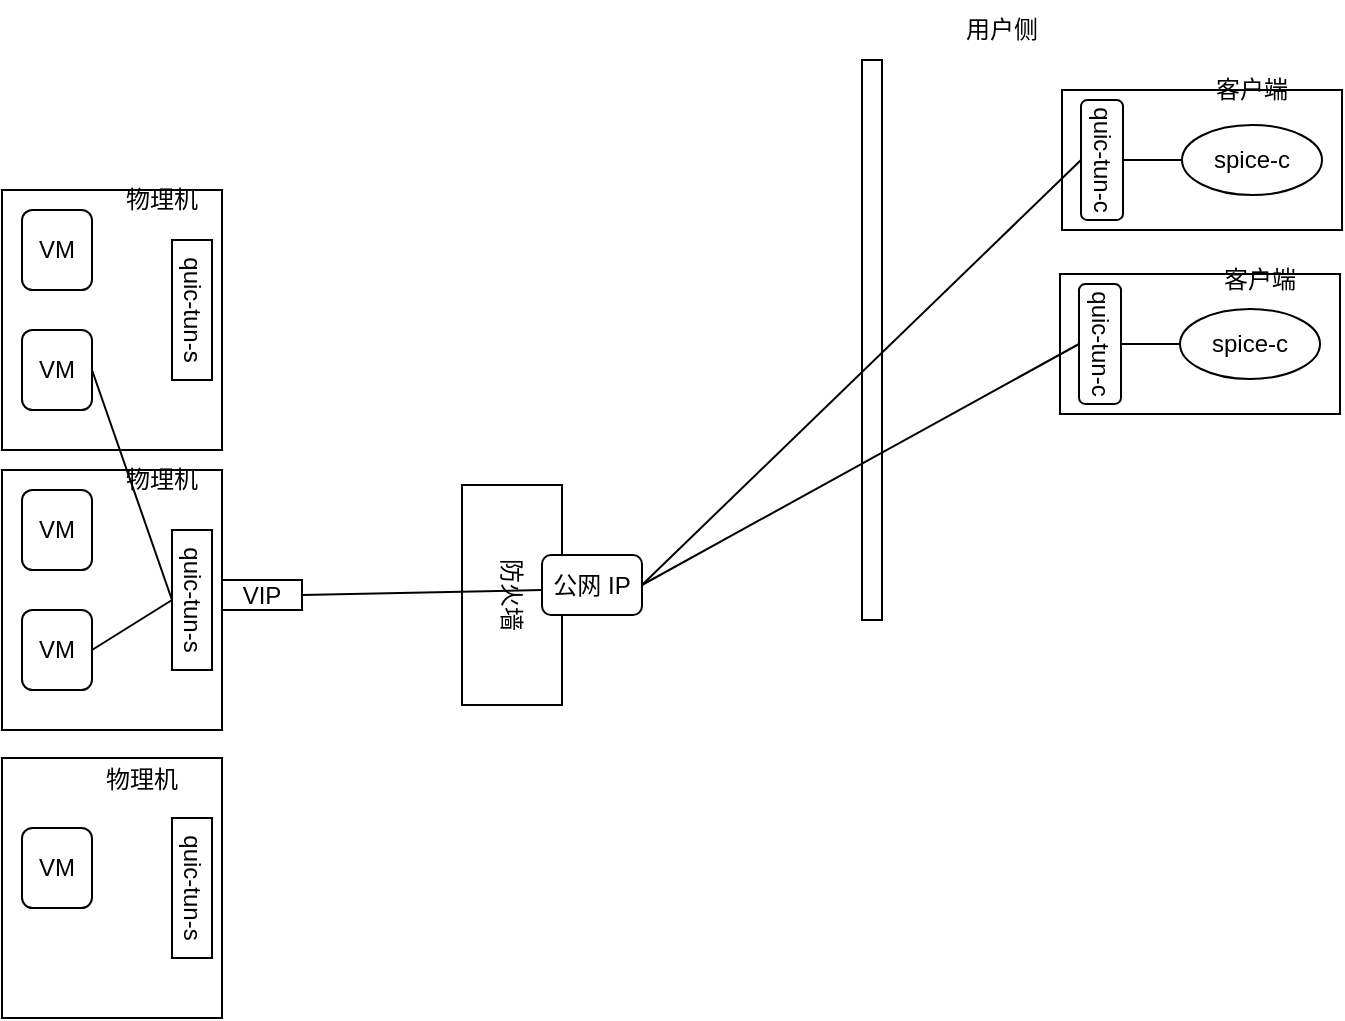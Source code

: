 <mxfile version="21.5.2" type="github">
  <diagram name="Page-1" id="JZUm-8W_nlezcvlctnXq">
    <mxGraphModel dx="1434" dy="758" grid="1" gridSize="10" guides="1" tooltips="1" connect="1" arrows="1" fold="1" page="1" pageScale="1" pageWidth="850" pageHeight="1100" math="0" shadow="0">
      <root>
        <mxCell id="0" />
        <mxCell id="1" parent="0" />
        <mxCell id="c8TCRpB6_YxdSEITYMCE-2" value="" style="rounded=0;whiteSpace=wrap;html=1;" vertex="1" parent="1">
          <mxGeometry x="110" y="120" width="110" height="130" as="geometry" />
        </mxCell>
        <mxCell id="c8TCRpB6_YxdSEITYMCE-3" value="" style="rounded=0;whiteSpace=wrap;html=1;" vertex="1" parent="1">
          <mxGeometry x="110" y="260" width="110" height="130" as="geometry" />
        </mxCell>
        <mxCell id="c8TCRpB6_YxdSEITYMCE-4" value="" style="rounded=0;whiteSpace=wrap;html=1;" vertex="1" parent="1">
          <mxGeometry x="110" y="404" width="110" height="130" as="geometry" />
        </mxCell>
        <mxCell id="c8TCRpB6_YxdSEITYMCE-5" value="quic-tun-s" style="rounded=0;whiteSpace=wrap;html=1;rotation=90;" vertex="1" parent="1">
          <mxGeometry x="170" y="459" width="70" height="20" as="geometry" />
        </mxCell>
        <mxCell id="c8TCRpB6_YxdSEITYMCE-6" value="quic-tun-s" style="rounded=0;whiteSpace=wrap;html=1;rotation=90;" vertex="1" parent="1">
          <mxGeometry x="170" y="315" width="70" height="20" as="geometry" />
        </mxCell>
        <mxCell id="c8TCRpB6_YxdSEITYMCE-7" value="quic-tun-s" style="rounded=0;whiteSpace=wrap;html=1;rotation=90;" vertex="1" parent="1">
          <mxGeometry x="170" y="170" width="70" height="20" as="geometry" />
        </mxCell>
        <mxCell id="c8TCRpB6_YxdSEITYMCE-8" value="VIP" style="rounded=0;whiteSpace=wrap;html=1;" vertex="1" parent="1">
          <mxGeometry x="220" y="315" width="40" height="15" as="geometry" />
        </mxCell>
        <mxCell id="c8TCRpB6_YxdSEITYMCE-16" value="VM" style="rounded=1;whiteSpace=wrap;html=1;" vertex="1" parent="1">
          <mxGeometry x="120" y="439" width="35" height="40" as="geometry" />
        </mxCell>
        <mxCell id="c8TCRpB6_YxdSEITYMCE-17" value="VM" style="rounded=1;whiteSpace=wrap;html=1;" vertex="1" parent="1">
          <mxGeometry x="120" y="330" width="35" height="40" as="geometry" />
        </mxCell>
        <mxCell id="c8TCRpB6_YxdSEITYMCE-18" value="VM" style="rounded=1;whiteSpace=wrap;html=1;" vertex="1" parent="1">
          <mxGeometry x="120" y="270" width="35" height="40" as="geometry" />
        </mxCell>
        <mxCell id="c8TCRpB6_YxdSEITYMCE-19" value="VM" style="rounded=1;whiteSpace=wrap;html=1;" vertex="1" parent="1">
          <mxGeometry x="120" y="190" width="35" height="40" as="geometry" />
        </mxCell>
        <mxCell id="c8TCRpB6_YxdSEITYMCE-20" value="VM" style="rounded=1;whiteSpace=wrap;html=1;" vertex="1" parent="1">
          <mxGeometry x="120" y="130" width="35" height="40" as="geometry" />
        </mxCell>
        <mxCell id="c8TCRpB6_YxdSEITYMCE-21" value="防火墙" style="rounded=0;whiteSpace=wrap;html=1;rotation=90;" vertex="1" parent="1">
          <mxGeometry x="310" y="297.5" width="110" height="50" as="geometry" />
        </mxCell>
        <mxCell id="c8TCRpB6_YxdSEITYMCE-23" value="公网 IP" style="rounded=1;whiteSpace=wrap;html=1;" vertex="1" parent="1">
          <mxGeometry x="380" y="302.5" width="50" height="30" as="geometry" />
        </mxCell>
        <mxCell id="c8TCRpB6_YxdSEITYMCE-24" value="" style="rounded=0;whiteSpace=wrap;html=1;" vertex="1" parent="1">
          <mxGeometry x="540" y="55" width="10" height="280" as="geometry" />
        </mxCell>
        <mxCell id="c8TCRpB6_YxdSEITYMCE-26" value="" style="rounded=0;whiteSpace=wrap;html=1;" vertex="1" parent="1">
          <mxGeometry x="640" y="70" width="140" height="70" as="geometry" />
        </mxCell>
        <mxCell id="c8TCRpB6_YxdSEITYMCE-27" value="quic-tun-c" style="rounded=1;whiteSpace=wrap;html=1;rotation=90;" vertex="1" parent="1">
          <mxGeometry x="630" y="94.5" width="60" height="21" as="geometry" />
        </mxCell>
        <mxCell id="c8TCRpB6_YxdSEITYMCE-28" value="spice-c" style="ellipse;whiteSpace=wrap;html=1;" vertex="1" parent="1">
          <mxGeometry x="700" y="87.5" width="70" height="35" as="geometry" />
        </mxCell>
        <mxCell id="c8TCRpB6_YxdSEITYMCE-29" value="" style="endArrow=none;html=1;rounded=0;exitX=0.5;exitY=0;exitDx=0;exitDy=0;" edge="1" parent="1" source="c8TCRpB6_YxdSEITYMCE-27" target="c8TCRpB6_YxdSEITYMCE-28">
          <mxGeometry width="50" height="50" relative="1" as="geometry">
            <mxPoint x="400" y="320" as="sourcePoint" />
            <mxPoint x="450" y="270" as="targetPoint" />
          </mxGeometry>
        </mxCell>
        <mxCell id="c8TCRpB6_YxdSEITYMCE-30" value="" style="endArrow=none;html=1;rounded=0;entryX=0.5;entryY=1;entryDx=0;entryDy=0;exitX=1;exitY=0.5;exitDx=0;exitDy=0;" edge="1" parent="1" source="c8TCRpB6_YxdSEITYMCE-23" target="c8TCRpB6_YxdSEITYMCE-27">
          <mxGeometry width="50" height="50" relative="1" as="geometry">
            <mxPoint x="400" y="320" as="sourcePoint" />
            <mxPoint x="450" y="270" as="targetPoint" />
          </mxGeometry>
        </mxCell>
        <mxCell id="c8TCRpB6_YxdSEITYMCE-31" value="" style="endArrow=none;html=1;rounded=0;entryX=1;entryY=0.5;entryDx=0;entryDy=0;" edge="1" parent="1" target="c8TCRpB6_YxdSEITYMCE-8">
          <mxGeometry width="50" height="50" relative="1" as="geometry">
            <mxPoint x="380" y="320" as="sourcePoint" />
            <mxPoint x="450" y="270" as="targetPoint" />
          </mxGeometry>
        </mxCell>
        <mxCell id="c8TCRpB6_YxdSEITYMCE-32" value="" style="endArrow=none;html=1;rounded=0;entryX=0.5;entryY=1;entryDx=0;entryDy=0;exitX=1;exitY=0.5;exitDx=0;exitDy=0;" edge="1" parent="1" source="c8TCRpB6_YxdSEITYMCE-19" target="c8TCRpB6_YxdSEITYMCE-6">
          <mxGeometry width="50" height="50" relative="1" as="geometry">
            <mxPoint x="400" y="320" as="sourcePoint" />
            <mxPoint x="450" y="270" as="targetPoint" />
          </mxGeometry>
        </mxCell>
        <mxCell id="c8TCRpB6_YxdSEITYMCE-33" value="" style="rounded=0;whiteSpace=wrap;html=1;" vertex="1" parent="1">
          <mxGeometry x="639" y="162" width="140" height="70" as="geometry" />
        </mxCell>
        <mxCell id="c8TCRpB6_YxdSEITYMCE-34" value="quic-tun-c" style="rounded=1;whiteSpace=wrap;html=1;rotation=90;" vertex="1" parent="1">
          <mxGeometry x="629" y="186.5" width="60" height="21" as="geometry" />
        </mxCell>
        <mxCell id="c8TCRpB6_YxdSEITYMCE-35" value="spice-c" style="ellipse;whiteSpace=wrap;html=1;" vertex="1" parent="1">
          <mxGeometry x="699" y="179.5" width="70" height="35" as="geometry" />
        </mxCell>
        <mxCell id="c8TCRpB6_YxdSEITYMCE-36" value="" style="endArrow=none;html=1;rounded=0;exitX=0.5;exitY=0;exitDx=0;exitDy=0;" edge="1" parent="1" source="c8TCRpB6_YxdSEITYMCE-34" target="c8TCRpB6_YxdSEITYMCE-35">
          <mxGeometry width="50" height="50" relative="1" as="geometry">
            <mxPoint x="399" y="412" as="sourcePoint" />
            <mxPoint x="449" y="362" as="targetPoint" />
          </mxGeometry>
        </mxCell>
        <mxCell id="c8TCRpB6_YxdSEITYMCE-37" value="" style="endArrow=none;html=1;rounded=0;entryX=0.5;entryY=1;entryDx=0;entryDy=0;exitX=1;exitY=0.5;exitDx=0;exitDy=0;" edge="1" parent="1" source="c8TCRpB6_YxdSEITYMCE-23" target="c8TCRpB6_YxdSEITYMCE-34">
          <mxGeometry width="50" height="50" relative="1" as="geometry">
            <mxPoint x="400" y="320" as="sourcePoint" />
            <mxPoint x="450" y="270" as="targetPoint" />
          </mxGeometry>
        </mxCell>
        <mxCell id="c8TCRpB6_YxdSEITYMCE-38" value="" style="endArrow=none;html=1;rounded=0;entryX=0.5;entryY=1;entryDx=0;entryDy=0;exitX=1;exitY=0.5;exitDx=0;exitDy=0;" edge="1" parent="1" source="c8TCRpB6_YxdSEITYMCE-17" target="c8TCRpB6_YxdSEITYMCE-6">
          <mxGeometry width="50" height="50" relative="1" as="geometry">
            <mxPoint x="400" y="320" as="sourcePoint" />
            <mxPoint x="450" y="270" as="targetPoint" />
          </mxGeometry>
        </mxCell>
        <mxCell id="c8TCRpB6_YxdSEITYMCE-39" value="物理机" style="text;html=1;strokeColor=none;fillColor=none;align=center;verticalAlign=middle;whiteSpace=wrap;rounded=0;" vertex="1" parent="1">
          <mxGeometry x="150" y="400" width="60" height="30" as="geometry" />
        </mxCell>
        <mxCell id="c8TCRpB6_YxdSEITYMCE-40" value="物理机" style="text;html=1;strokeColor=none;fillColor=none;align=center;verticalAlign=middle;whiteSpace=wrap;rounded=0;" vertex="1" parent="1">
          <mxGeometry x="160" y="250" width="60" height="30" as="geometry" />
        </mxCell>
        <mxCell id="c8TCRpB6_YxdSEITYMCE-41" value="物理机" style="text;html=1;strokeColor=none;fillColor=none;align=center;verticalAlign=middle;whiteSpace=wrap;rounded=0;" vertex="1" parent="1">
          <mxGeometry x="160" y="110" width="60" height="30" as="geometry" />
        </mxCell>
        <mxCell id="c8TCRpB6_YxdSEITYMCE-42" value="用户侧" style="text;html=1;strokeColor=none;fillColor=none;align=center;verticalAlign=middle;whiteSpace=wrap;rounded=0;" vertex="1" parent="1">
          <mxGeometry x="580" y="25" width="60" height="30" as="geometry" />
        </mxCell>
        <mxCell id="c8TCRpB6_YxdSEITYMCE-43" value="客户端" style="text;html=1;strokeColor=none;fillColor=none;align=center;verticalAlign=middle;whiteSpace=wrap;rounded=0;" vertex="1" parent="1">
          <mxGeometry x="709" y="149.5" width="60" height="30" as="geometry" />
        </mxCell>
        <mxCell id="c8TCRpB6_YxdSEITYMCE-44" value="客户端" style="text;html=1;strokeColor=none;fillColor=none;align=center;verticalAlign=middle;whiteSpace=wrap;rounded=0;" vertex="1" parent="1">
          <mxGeometry x="705" y="55" width="60" height="30" as="geometry" />
        </mxCell>
      </root>
    </mxGraphModel>
  </diagram>
</mxfile>
